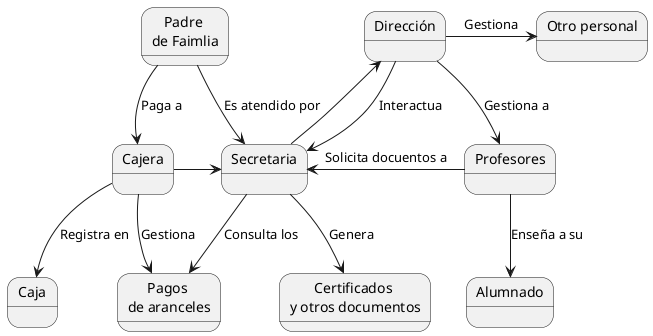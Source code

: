 @startuml
'skinparam BackgroundColor transparent

state "Padre \nde Faimlia" as cliente
state Secretaria
state Dirección
state Profesores
state Alumnado
state "Otro personal" as otros
state "Certificados \ny otros documentos" as documentos

state Cajera
state Caja
state "Pagos \nde aranceles" as aranceles

cliente --> Cajera : Paga a
cliente --> Secretaria : Es atendido por

Cajera -> Secretaria
Cajera --> aranceles : Gestiona
Cajera --> Caja : Registra en

Secretaria -> aranceles : Consulta los
Secretaria --> documentos : Genera
Secretaria -up-> Dirección

Profesores -le-> Secretaria : Solicita docuentos a
Profesores --> Alumnado : Enseña a su

Dirección --> Secretaria : Interactua
Dirección --> Profesores : Gestiona a
Dirección -> otros : Gestiona

@enduml